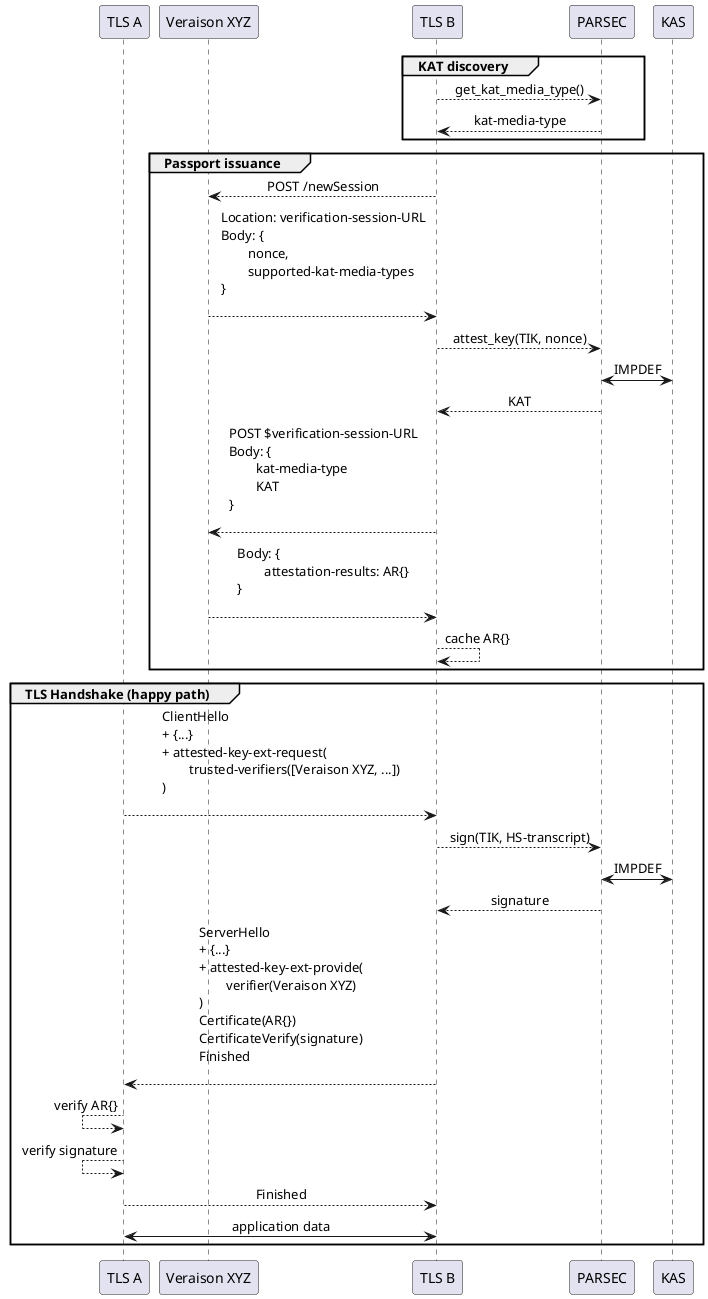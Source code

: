 @startuml
skinparam sequenceMessageAlign center

participant "TLS A" as tls_a order 10
participant "Veraison XYZ" as verifier order 20
participant "TLS B" as tls_b order 30
participant "PARSEC" as parsec order 50
participant "KAS" as kas order 50

group KAT discovery
tls_b --> parsec: get_kat_media_type()
tls_b <-- parsec: kat-media-type
end

group Passport issuance
tls_b --> verifier: POST /newSession
tls_b <-- verifier: Location: verification-session-URL\nBody: {\n\tnonce,\n\tsupported-kat-media-types\n}\l
tls_b --> parsec: attest_key(TIK, nonce)
parsec <-> kas: IMPDEF
tls_b <-- parsec: KAT
tls_b --> verifier: POST $verification-session-URL\nBody: {\n\tkat-media-type\n\tKAT\n}\l
tls_b <-- verifier: Body: {\n\tattestation-results: AR{}\n}\l
tls_b --> tls_b: cache AR{}
end

group TLS Handshake (happy path)
tls_a --> tls_b: ClientHello\n+ {...}\n+ attested-key-ext-request(\n\ttrusted-verifiers([Veraison XYZ, ...])\n)\l
tls_b --> parsec: sign(TIK, HS-transcript)
parsec <-> kas: IMPDEF
tls_b <-- parsec: signature
tls_a <-- tls_b: ServerHello\n+ {...}\n+ attested-key-ext-provide(\n\tverifier(Veraison XYZ)\n)\nCertificate(AR{})\nCertificateVerify(signature)\nFinished\l
tls_a <-- tls_a: verify AR{}
tls_a <-- tls_a: verify signature
tls_a --> tls_b: Finished
tls_a <-> tls_b: application data
end

@enduml

